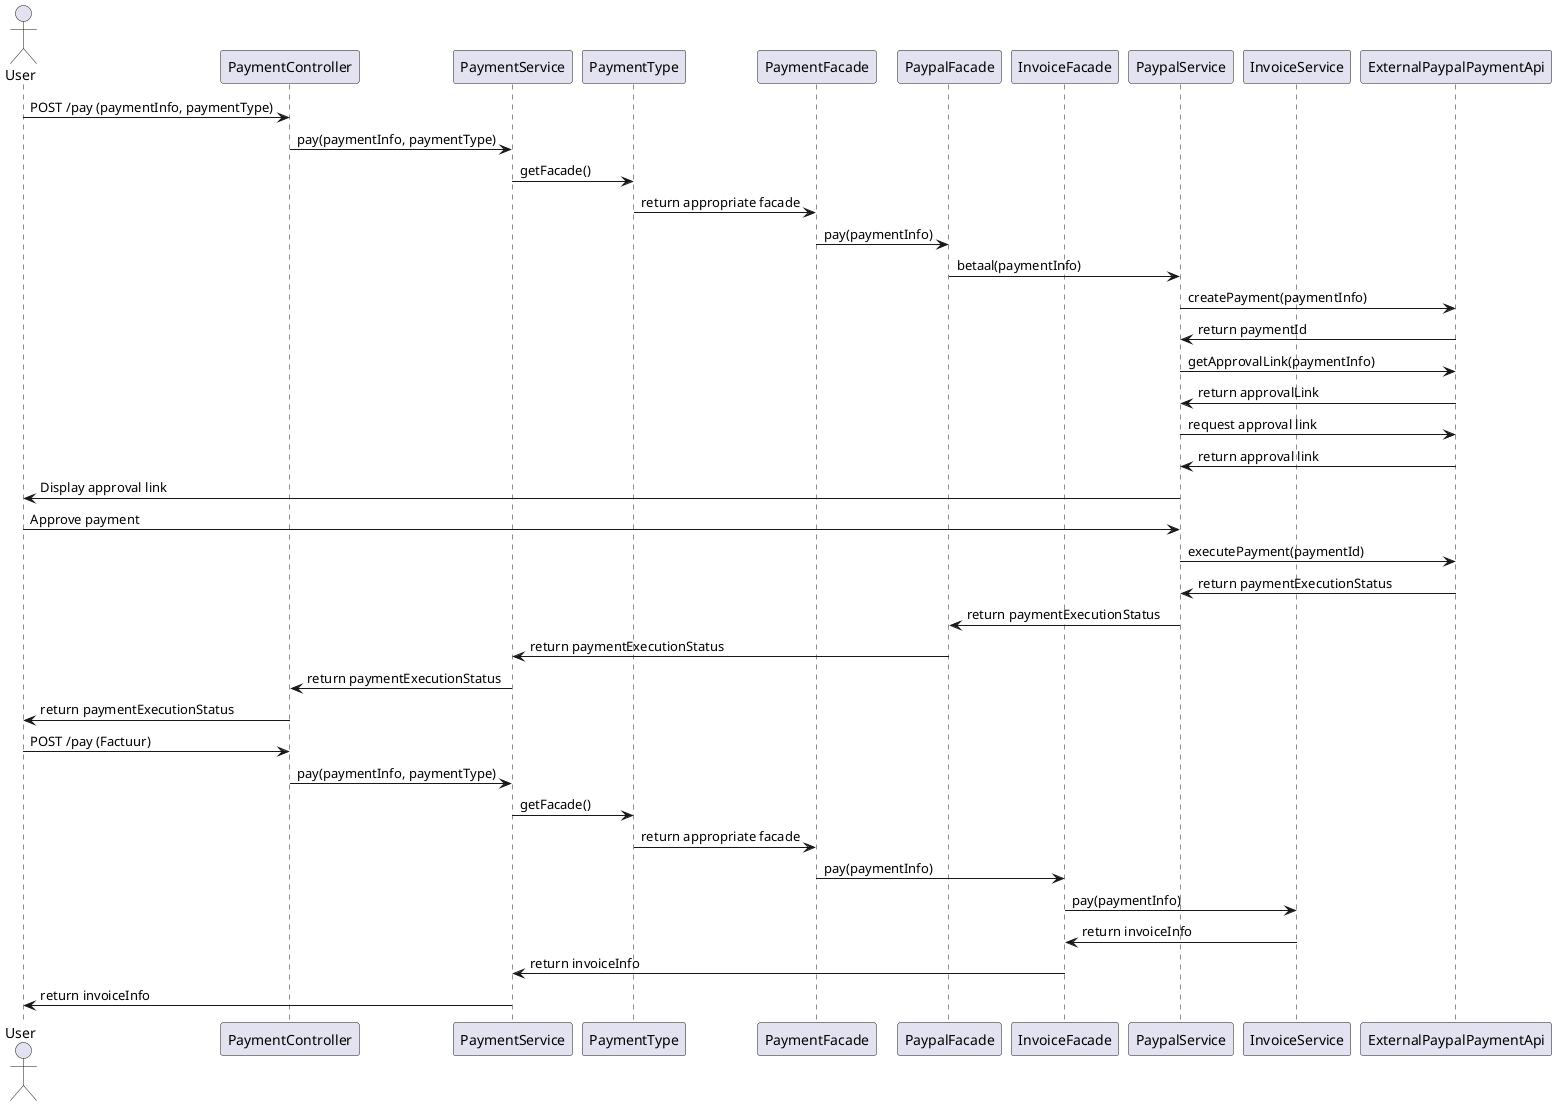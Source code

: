 @startuml

actor User
participant PaymentController
participant PaymentService
participant PaymentType
participant PaymentFacade
participant PaypalFacade
participant InvoiceFacade
participant PaypalService
participant InvoiceService
participant ExternalPaypalPaymentApi

User -> PaymentController : POST /pay (paymentInfo, paymentType)
PaymentController -> PaymentService : pay(paymentInfo, paymentType)
PaymentService -> PaymentType : getFacade()
PaymentType -> PaymentFacade : return appropriate facade

PaymentFacade -> PaypalFacade : pay(paymentInfo)
PaypalFacade -> PaypalService : betaal(paymentInfo)
PaypalService -> ExternalPaypalPaymentApi : createPayment(paymentInfo)
ExternalPaypalPaymentApi -> PaypalService : return paymentId
PaypalService -> ExternalPaypalPaymentApi : getApprovalLink(paymentInfo)
ExternalPaypalPaymentApi -> PaypalService : return approvalLink
PaypalService -> ExternalPaypalPaymentApi : request approval link
ExternalPaypalPaymentApi -> PaypalService : return approval link
PaypalService -> User : Display approval link

User -> PaypalService : Approve payment
PaypalService -> ExternalPaypalPaymentApi : executePayment(paymentId)
ExternalPaypalPaymentApi -> PaypalService : return paymentExecutionStatus
PaypalService -> PaypalFacade : return paymentExecutionStatus
PaypalFacade -> PaymentService : return paymentExecutionStatus
PaymentService -> PaymentController : return paymentExecutionStatus
PaymentController -> User : return paymentExecutionStatus

User -> PaymentController : POST /pay (Factuur)
PaymentController -> PaymentService : pay(paymentInfo, paymentType)
PaymentService -> PaymentType : getFacade()
PaymentType -> PaymentFacade : return appropriate facade
PaymentFacade -> InvoiceFacade : pay(paymentInfo)
InvoiceFacade -> InvoiceService : pay(paymentInfo)
InvoiceService -> InvoiceFacade : return invoiceInfo
InvoiceFacade -> PaymentService : return invoiceInfo
PaymentService -> User : return invoiceInfo


@enduml
